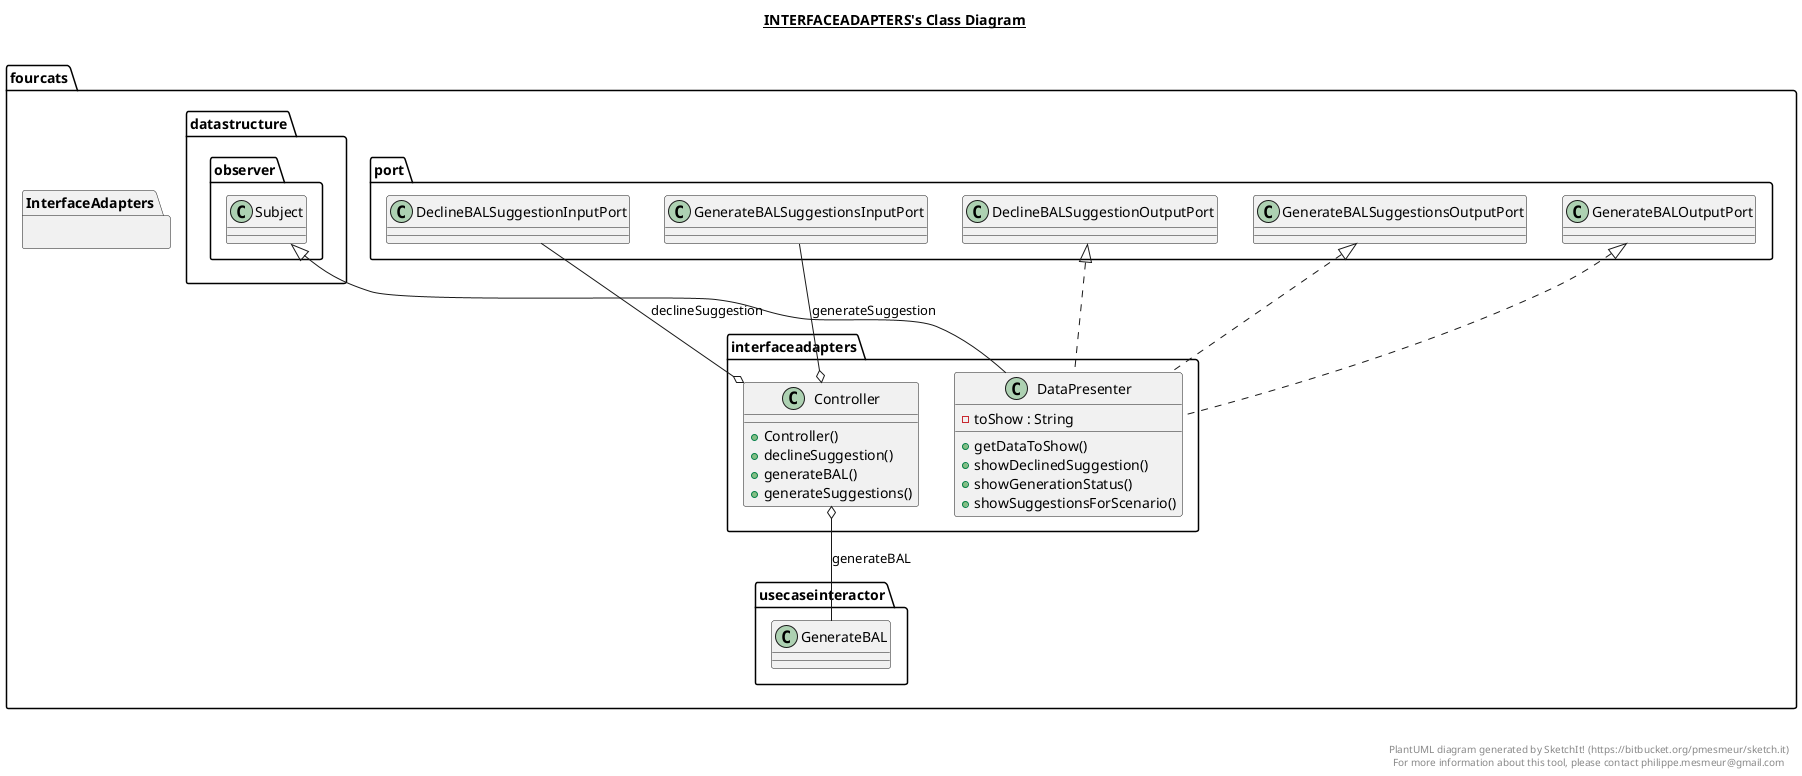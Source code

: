 @startuml

title __INTERFACEADAPTERS's Class Diagram__\n

  namespace fourcats {
    namespace InterfaceAdapters {
      class fourcats.interfaceadapters.Controller {
          + Controller()
          + declineSuggestion()
          + generateBAL()
          + generateSuggestions()
      }
    }
  }
  

  namespace fourcats {
    namespace InterfaceAdapters {
      class fourcats.interfaceadapters.DataPresenter {
          - toShow : String
          + getDataToShow()
          + showDeclinedSuggestion()
          + showGenerationStatus()
          + showSuggestionsForScenario()
      }
    }
  }
  

  fourcats.interfaceadapters.Controller o-- fourcats.port.DeclineBALSuggestionInputPort : declineSuggestion
  fourcats.interfaceadapters.Controller o-- fourcats.usecaseinteractor.GenerateBAL : generateBAL
  fourcats.interfaceadapters.Controller o-- fourcats.port.GenerateBALSuggestionsInputPort : generateSuggestion
  fourcats.interfaceadapters.DataPresenter .up.|> fourcats.port.DeclineBALSuggestionOutputPort
  fourcats.interfaceadapters.DataPresenter .up.|> fourcats.port.GenerateBALOutputPort
  fourcats.interfaceadapters.DataPresenter .up.|> fourcats.port.GenerateBALSuggestionsOutputPort
  fourcats.interfaceadapters.DataPresenter -up-|> fourcats.datastructure.observer.Subject


right footer


PlantUML diagram generated by SketchIt! (https://bitbucket.org/pmesmeur/sketch.it)
For more information about this tool, please contact philippe.mesmeur@gmail.com
endfooter

@enduml

